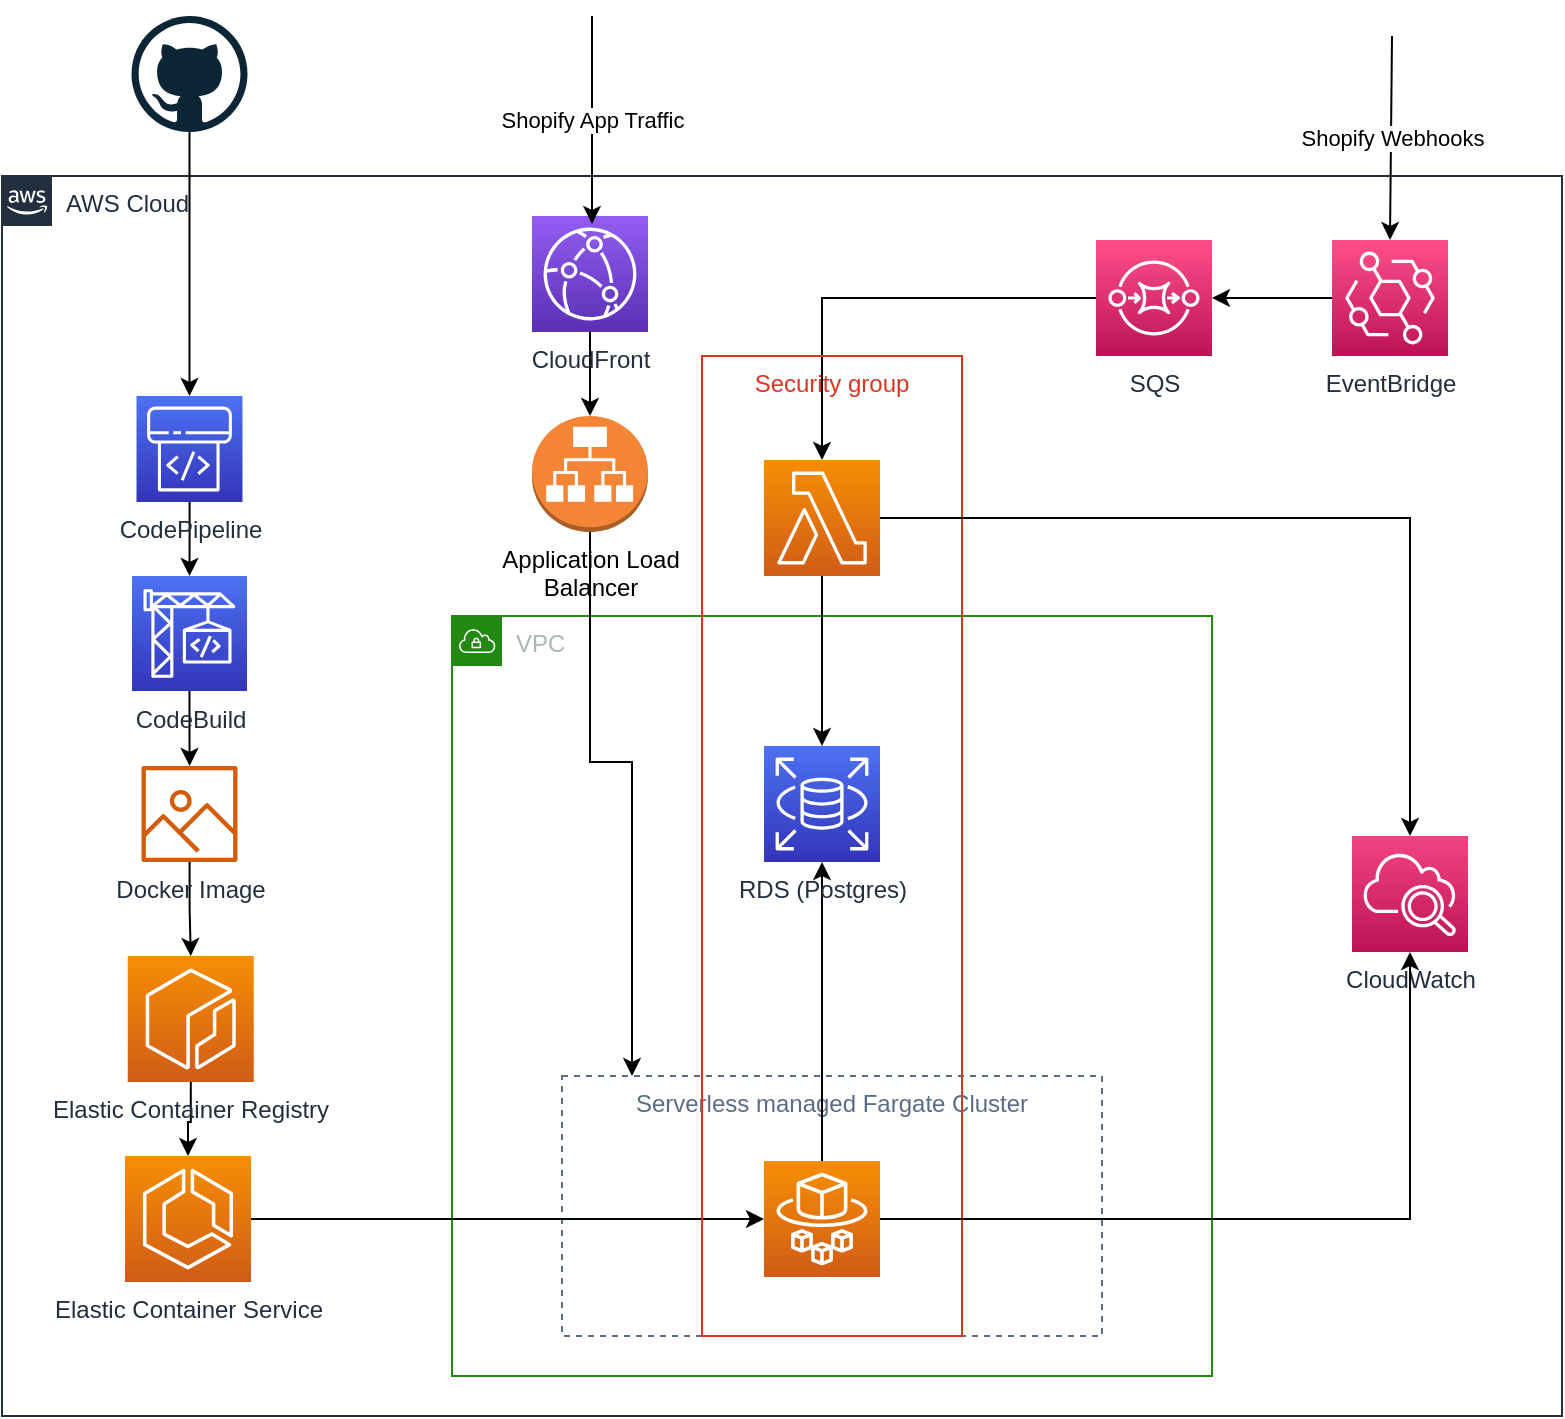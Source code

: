<mxfile version="17.2.3" type="github">
  <diagram id="B711Nq-13bUBLQg4mgnX" name="Page-1">
    <mxGraphModel dx="1702" dy="940" grid="1" gridSize="10" guides="1" tooltips="1" connect="1" arrows="1" fold="1" page="1" pageScale="1" pageWidth="850" pageHeight="1100" math="0" shadow="0">
      <root>
        <mxCell id="0" />
        <mxCell id="1" parent="0" />
        <mxCell id="UAA52gKVIJxElR5A9zgx-1" value="AWS Cloud" style="points=[[0,0],[0.25,0],[0.5,0],[0.75,0],[1,0],[1,0.25],[1,0.5],[1,0.75],[1,1],[0.75,1],[0.5,1],[0.25,1],[0,1],[0,0.75],[0,0.5],[0,0.25]];outlineConnect=0;gradientColor=none;html=1;whiteSpace=wrap;fontSize=12;fontStyle=0;container=1;pointerEvents=0;collapsible=0;recursiveResize=0;shape=mxgraph.aws4.group;grIcon=mxgraph.aws4.group_aws_cloud_alt;strokeColor=#232F3E;fillColor=none;verticalAlign=top;align=left;spacingLeft=30;fontColor=#232F3E;dashed=0;" vertex="1" parent="1">
          <mxGeometry x="35" y="90" width="780" height="620" as="geometry" />
        </mxCell>
        <mxCell id="UAA52gKVIJxElR5A9zgx-2" value="VPC" style="points=[[0,0],[0.25,0],[0.5,0],[0.75,0],[1,0],[1,0.25],[1,0.5],[1,0.75],[1,1],[0.75,1],[0.5,1],[0.25,1],[0,1],[0,0.75],[0,0.5],[0,0.25]];outlineConnect=0;gradientColor=none;html=1;whiteSpace=wrap;fontSize=12;fontStyle=0;container=1;pointerEvents=0;collapsible=0;recursiveResize=0;shape=mxgraph.aws4.group;grIcon=mxgraph.aws4.group_vpc;strokeColor=#248814;fillColor=none;verticalAlign=top;align=left;spacingLeft=30;fontColor=#AAB7B8;dashed=0;" vertex="1" parent="UAA52gKVIJxElR5A9zgx-1">
          <mxGeometry x="225" y="220" width="380" height="380" as="geometry" />
        </mxCell>
        <mxCell id="UAA52gKVIJxElR5A9zgx-5" value="Serverless managed Fargate Cluster" style="fillColor=none;strokeColor=#5A6C86;dashed=1;verticalAlign=top;fontStyle=0;fontColor=#5A6C86;" vertex="1" parent="UAA52gKVIJxElR5A9zgx-2">
          <mxGeometry x="55" y="230" width="270" height="130" as="geometry" />
        </mxCell>
        <mxCell id="UAA52gKVIJxElR5A9zgx-35" style="edgeStyle=orthogonalEdgeStyle;rounded=0;orthogonalLoop=1;jettySize=auto;html=1;entryX=0.5;entryY=0;entryDx=0;entryDy=0;entryPerimeter=0;" edge="1" parent="UAA52gKVIJxElR5A9zgx-1" source="UAA52gKVIJxElR5A9zgx-9" target="UAA52gKVIJxElR5A9zgx-10">
          <mxGeometry relative="1" as="geometry" />
        </mxCell>
        <mxCell id="UAA52gKVIJxElR5A9zgx-9" value="CodePipeline" style="sketch=0;points=[[0,0,0],[0.25,0,0],[0.5,0,0],[0.75,0,0],[1,0,0],[0,1,0],[0.25,1,0],[0.5,1,0],[0.75,1,0],[1,1,0],[0,0.25,0],[0,0.5,0],[0,0.75,0],[1,0.25,0],[1,0.5,0],[1,0.75,0]];outlineConnect=0;fontColor=#232F3E;gradientColor=#4D72F3;gradientDirection=north;fillColor=#3334B9;strokeColor=#ffffff;dashed=0;verticalLabelPosition=bottom;verticalAlign=top;align=center;html=1;fontSize=12;fontStyle=0;aspect=fixed;shape=mxgraph.aws4.resourceIcon;resIcon=mxgraph.aws4.codepipeline;" vertex="1" parent="UAA52gKVIJxElR5A9zgx-1">
          <mxGeometry x="67.25" y="110" width="53" height="53" as="geometry" />
        </mxCell>
        <mxCell id="UAA52gKVIJxElR5A9zgx-36" style="edgeStyle=orthogonalEdgeStyle;rounded=0;orthogonalLoop=1;jettySize=auto;html=1;" edge="1" parent="UAA52gKVIJxElR5A9zgx-1" source="UAA52gKVIJxElR5A9zgx-10" target="UAA52gKVIJxElR5A9zgx-13">
          <mxGeometry relative="1" as="geometry" />
        </mxCell>
        <mxCell id="UAA52gKVIJxElR5A9zgx-10" value="CodeBuild" style="sketch=0;points=[[0,0,0],[0.25,0,0],[0.5,0,0],[0.75,0,0],[1,0,0],[0,1,0],[0.25,1,0],[0.5,1,0],[0.75,1,0],[1,1,0],[0,0.25,0],[0,0.5,0],[0,0.75,0],[1,0.25,0],[1,0.5,0],[1,0.75,0]];outlineConnect=0;fontColor=#232F3E;gradientColor=#4D72F3;gradientDirection=north;fillColor=#3334B9;strokeColor=#ffffff;dashed=0;verticalLabelPosition=bottom;verticalAlign=top;align=center;html=1;fontSize=12;fontStyle=0;aspect=fixed;shape=mxgraph.aws4.resourceIcon;resIcon=mxgraph.aws4.codebuild;" vertex="1" parent="UAA52gKVIJxElR5A9zgx-1">
          <mxGeometry x="65" y="200" width="57.5" height="57.5" as="geometry" />
        </mxCell>
        <mxCell id="UAA52gKVIJxElR5A9zgx-38" style="edgeStyle=orthogonalEdgeStyle;rounded=0;orthogonalLoop=1;jettySize=auto;html=1;entryX=0.5;entryY=0;entryDx=0;entryDy=0;entryPerimeter=0;" edge="1" parent="UAA52gKVIJxElR5A9zgx-1" source="UAA52gKVIJxElR5A9zgx-11" target="UAA52gKVIJxElR5A9zgx-12">
          <mxGeometry relative="1" as="geometry" />
        </mxCell>
        <mxCell id="UAA52gKVIJxElR5A9zgx-11" value="Elastic Container Registry" style="sketch=0;points=[[0,0,0],[0.25,0,0],[0.5,0,0],[0.75,0,0],[1,0,0],[0,1,0],[0.25,1,0],[0.5,1,0],[0.75,1,0],[1,1,0],[0,0.25,0],[0,0.5,0],[0,0.75,0],[1,0.25,0],[1,0.5,0],[1,0.75,0]];outlineConnect=0;fontColor=#232F3E;gradientColor=#F78E04;gradientDirection=north;fillColor=#D05C17;strokeColor=#ffffff;dashed=0;verticalLabelPosition=bottom;verticalAlign=top;align=center;html=1;fontSize=12;fontStyle=0;aspect=fixed;shape=mxgraph.aws4.resourceIcon;resIcon=mxgraph.aws4.ecr;" vertex="1" parent="UAA52gKVIJxElR5A9zgx-1">
          <mxGeometry x="62.88" y="390" width="63" height="63" as="geometry" />
        </mxCell>
        <mxCell id="UAA52gKVIJxElR5A9zgx-39" style="edgeStyle=orthogonalEdgeStyle;rounded=0;orthogonalLoop=1;jettySize=auto;html=1;entryX=0;entryY=0.5;entryDx=0;entryDy=0;entryPerimeter=0;" edge="1" parent="UAA52gKVIJxElR5A9zgx-1" source="UAA52gKVIJxElR5A9zgx-12" target="UAA52gKVIJxElR5A9zgx-27">
          <mxGeometry relative="1" as="geometry" />
        </mxCell>
        <mxCell id="UAA52gKVIJxElR5A9zgx-12" value="Elastic Container Service" style="sketch=0;points=[[0,0,0],[0.25,0,0],[0.5,0,0],[0.75,0,0],[1,0,0],[0,1,0],[0.25,1,0],[0.5,1,0],[0.75,1,0],[1,1,0],[0,0.25,0],[0,0.5,0],[0,0.75,0],[1,0.25,0],[1,0.5,0],[1,0.75,0]];outlineConnect=0;fontColor=#232F3E;gradientColor=#F78E04;gradientDirection=north;fillColor=#D05C17;strokeColor=#ffffff;dashed=0;verticalLabelPosition=bottom;verticalAlign=top;align=center;html=1;fontSize=12;fontStyle=0;aspect=fixed;shape=mxgraph.aws4.resourceIcon;resIcon=mxgraph.aws4.ecs;" vertex="1" parent="UAA52gKVIJxElR5A9zgx-1">
          <mxGeometry x="61.5" y="490" width="63" height="63" as="geometry" />
        </mxCell>
        <mxCell id="UAA52gKVIJxElR5A9zgx-37" style="edgeStyle=orthogonalEdgeStyle;rounded=0;orthogonalLoop=1;jettySize=auto;html=1;" edge="1" parent="UAA52gKVIJxElR5A9zgx-1" source="UAA52gKVIJxElR5A9zgx-13" target="UAA52gKVIJxElR5A9zgx-11">
          <mxGeometry relative="1" as="geometry" />
        </mxCell>
        <mxCell id="UAA52gKVIJxElR5A9zgx-13" value="Docker Image" style="sketch=0;outlineConnect=0;fontColor=#232F3E;gradientColor=none;fillColor=#D45B07;strokeColor=none;dashed=0;verticalLabelPosition=bottom;verticalAlign=top;align=center;html=1;fontSize=12;fontStyle=0;aspect=fixed;pointerEvents=1;shape=mxgraph.aws4.container_registry_image;" vertex="1" parent="UAA52gKVIJxElR5A9zgx-1">
          <mxGeometry x="69.75" y="295" width="48" height="48" as="geometry" />
        </mxCell>
        <mxCell id="UAA52gKVIJxElR5A9zgx-22" style="edgeStyle=orthogonalEdgeStyle;rounded=0;orthogonalLoop=1;jettySize=auto;html=1;" edge="1" parent="UAA52gKVIJxElR5A9zgx-1" source="UAA52gKVIJxElR5A9zgx-14" target="UAA52gKVIJxElR5A9zgx-15">
          <mxGeometry relative="1" as="geometry" />
        </mxCell>
        <mxCell id="UAA52gKVIJxElR5A9zgx-14" value="EventBridge" style="sketch=0;points=[[0,0,0],[0.25,0,0],[0.5,0,0],[0.75,0,0],[1,0,0],[0,1,0],[0.25,1,0],[0.5,1,0],[0.75,1,0],[1,1,0],[0,0.25,0],[0,0.5,0],[0,0.75,0],[1,0.25,0],[1,0.5,0],[1,0.75,0]];outlineConnect=0;fontColor=#232F3E;gradientColor=#FF4F8B;gradientDirection=north;fillColor=#BC1356;strokeColor=#ffffff;dashed=0;verticalLabelPosition=bottom;verticalAlign=top;align=center;html=1;fontSize=12;fontStyle=0;aspect=fixed;shape=mxgraph.aws4.resourceIcon;resIcon=mxgraph.aws4.eventbridge;" vertex="1" parent="UAA52gKVIJxElR5A9zgx-1">
          <mxGeometry x="665" y="32" width="58" height="58" as="geometry" />
        </mxCell>
        <mxCell id="UAA52gKVIJxElR5A9zgx-30" style="edgeStyle=orthogonalEdgeStyle;rounded=0;orthogonalLoop=1;jettySize=auto;html=1;entryX=0.5;entryY=0;entryDx=0;entryDy=0;entryPerimeter=0;" edge="1" parent="UAA52gKVIJxElR5A9zgx-1" source="UAA52gKVIJxElR5A9zgx-15" target="UAA52gKVIJxElR5A9zgx-29">
          <mxGeometry relative="1" as="geometry" />
        </mxCell>
        <mxCell id="UAA52gKVIJxElR5A9zgx-15" value="SQS" style="sketch=0;points=[[0,0,0],[0.25,0,0],[0.5,0,0],[0.75,0,0],[1,0,0],[0,1,0],[0.25,1,0],[0.5,1,0],[0.75,1,0],[1,1,0],[0,0.25,0],[0,0.5,0],[0,0.75,0],[1,0.25,0],[1,0.5,0],[1,0.75,0]];outlineConnect=0;fontColor=#232F3E;gradientColor=#FF4F8B;gradientDirection=north;fillColor=#BC1356;strokeColor=#ffffff;dashed=0;verticalLabelPosition=bottom;verticalAlign=top;align=center;html=1;fontSize=12;fontStyle=0;aspect=fixed;shape=mxgraph.aws4.resourceIcon;resIcon=mxgraph.aws4.sqs;" vertex="1" parent="UAA52gKVIJxElR5A9zgx-1">
          <mxGeometry x="547" y="32" width="58" height="58" as="geometry" />
        </mxCell>
        <mxCell id="UAA52gKVIJxElR5A9zgx-17" value="CloudWatch" style="sketch=0;points=[[0,0,0],[0.25,0,0],[0.5,0,0],[0.75,0,0],[1,0,0],[0,1,0],[0.25,1,0],[0.5,1,0],[0.75,1,0],[1,1,0],[0,0.25,0],[0,0.5,0],[0,0.75,0],[1,0.25,0],[1,0.5,0],[1,0.75,0]];points=[[0,0,0],[0.25,0,0],[0.5,0,0],[0.75,0,0],[1,0,0],[0,1,0],[0.25,1,0],[0.5,1,0],[0.75,1,0],[1,1,0],[0,0.25,0],[0,0.5,0],[0,0.75,0],[1,0.25,0],[1,0.5,0],[1,0.75,0]];outlineConnect=0;fontColor=#232F3E;gradientColor=#F34482;gradientDirection=north;fillColor=#BC1356;strokeColor=#ffffff;dashed=0;verticalLabelPosition=bottom;verticalAlign=top;align=center;html=1;fontSize=12;fontStyle=0;aspect=fixed;shape=mxgraph.aws4.resourceIcon;resIcon=mxgraph.aws4.cloudwatch_2;" vertex="1" parent="UAA52gKVIJxElR5A9zgx-1">
          <mxGeometry x="675" y="330" width="58" height="58" as="geometry" />
        </mxCell>
        <mxCell id="UAA52gKVIJxElR5A9zgx-26" value="Security group" style="fillColor=none;strokeColor=#DD3522;verticalAlign=top;fontStyle=0;fontColor=#DD3522;" vertex="1" parent="UAA52gKVIJxElR5A9zgx-1">
          <mxGeometry x="350" y="90" width="130" height="490" as="geometry" />
        </mxCell>
        <mxCell id="UAA52gKVIJxElR5A9zgx-34" style="edgeStyle=orthogonalEdgeStyle;rounded=0;orthogonalLoop=1;jettySize=auto;html=1;" edge="1" parent="UAA52gKVIJxElR5A9zgx-1" source="UAA52gKVIJxElR5A9zgx-27" target="UAA52gKVIJxElR5A9zgx-17">
          <mxGeometry relative="1" as="geometry" />
        </mxCell>
        <mxCell id="UAA52gKVIJxElR5A9zgx-46" style="edgeStyle=orthogonalEdgeStyle;rounded=0;orthogonalLoop=1;jettySize=auto;html=1;" edge="1" parent="UAA52gKVIJxElR5A9zgx-1" source="UAA52gKVIJxElR5A9zgx-27" target="UAA52gKVIJxElR5A9zgx-28">
          <mxGeometry relative="1" as="geometry" />
        </mxCell>
        <mxCell id="UAA52gKVIJxElR5A9zgx-27" value="" style="sketch=0;points=[[0,0,0],[0.25,0,0],[0.5,0,0],[0.75,0,0],[1,0,0],[0,1,0],[0.25,1,0],[0.5,1,0],[0.75,1,0],[1,1,0],[0,0.25,0],[0,0.5,0],[0,0.75,0],[1,0.25,0],[1,0.5,0],[1,0.75,0]];outlineConnect=0;fontColor=#232F3E;gradientColor=#F78E04;gradientDirection=north;fillColor=#D05C17;strokeColor=#ffffff;dashed=0;verticalLabelPosition=bottom;verticalAlign=top;align=center;html=1;fontSize=12;fontStyle=0;aspect=fixed;shape=mxgraph.aws4.resourceIcon;resIcon=mxgraph.aws4.fargate;" vertex="1" parent="UAA52gKVIJxElR5A9zgx-1">
          <mxGeometry x="381" y="492.5" width="58" height="58" as="geometry" />
        </mxCell>
        <mxCell id="UAA52gKVIJxElR5A9zgx-28" value="RDS (Postgres)" style="sketch=0;points=[[0,0,0],[0.25,0,0],[0.5,0,0],[0.75,0,0],[1,0,0],[0,1,0],[0.25,1,0],[0.5,1,0],[0.75,1,0],[1,1,0],[0,0.25,0],[0,0.5,0],[0,0.75,0],[1,0.25,0],[1,0.5,0],[1,0.75,0]];outlineConnect=0;fontColor=#232F3E;gradientColor=#4D72F3;gradientDirection=north;fillColor=#3334B9;strokeColor=#ffffff;dashed=0;verticalLabelPosition=bottom;verticalAlign=top;align=center;html=1;fontSize=12;fontStyle=0;aspect=fixed;shape=mxgraph.aws4.resourceIcon;resIcon=mxgraph.aws4.rds;" vertex="1" parent="UAA52gKVIJxElR5A9zgx-1">
          <mxGeometry x="381" y="285" width="58" height="58" as="geometry" />
        </mxCell>
        <mxCell id="UAA52gKVIJxElR5A9zgx-31" style="edgeStyle=orthogonalEdgeStyle;rounded=0;orthogonalLoop=1;jettySize=auto;html=1;entryX=0.5;entryY=0;entryDx=0;entryDy=0;entryPerimeter=0;" edge="1" parent="UAA52gKVIJxElR5A9zgx-1" source="UAA52gKVIJxElR5A9zgx-29" target="UAA52gKVIJxElR5A9zgx-28">
          <mxGeometry relative="1" as="geometry" />
        </mxCell>
        <mxCell id="UAA52gKVIJxElR5A9zgx-33" style="edgeStyle=orthogonalEdgeStyle;rounded=0;orthogonalLoop=1;jettySize=auto;html=1;exitX=1;exitY=0.5;exitDx=0;exitDy=0;exitPerimeter=0;" edge="1" parent="UAA52gKVIJxElR5A9zgx-1" source="UAA52gKVIJxElR5A9zgx-29" target="UAA52gKVIJxElR5A9zgx-17">
          <mxGeometry relative="1" as="geometry" />
        </mxCell>
        <mxCell id="UAA52gKVIJxElR5A9zgx-29" value="" style="sketch=0;points=[[0,0,0],[0.25,0,0],[0.5,0,0],[0.75,0,0],[1,0,0],[0,1,0],[0.25,1,0],[0.5,1,0],[0.75,1,0],[1,1,0],[0,0.25,0],[0,0.5,0],[0,0.75,0],[1,0.25,0],[1,0.5,0],[1,0.75,0]];outlineConnect=0;fontColor=#232F3E;gradientColor=#F78E04;gradientDirection=north;fillColor=#D05C17;strokeColor=#ffffff;dashed=0;verticalLabelPosition=bottom;verticalAlign=top;align=center;html=1;fontSize=12;fontStyle=0;aspect=fixed;shape=mxgraph.aws4.resourceIcon;resIcon=mxgraph.aws4.lambda;" vertex="1" parent="UAA52gKVIJxElR5A9zgx-1">
          <mxGeometry x="381" y="142" width="58" height="58" as="geometry" />
        </mxCell>
        <mxCell id="UAA52gKVIJxElR5A9zgx-43" style="edgeStyle=orthogonalEdgeStyle;rounded=0;orthogonalLoop=1;jettySize=auto;html=1;" edge="1" parent="UAA52gKVIJxElR5A9zgx-1" source="UAA52gKVIJxElR5A9zgx-41" target="UAA52gKVIJxElR5A9zgx-5">
          <mxGeometry relative="1" as="geometry">
            <Array as="points">
              <mxPoint x="294" y="293" />
              <mxPoint x="315" y="293" />
            </Array>
          </mxGeometry>
        </mxCell>
        <mxCell id="UAA52gKVIJxElR5A9zgx-41" value="Application Load&lt;br&gt;Balancer" style="outlineConnect=0;dashed=0;verticalLabelPosition=bottom;verticalAlign=top;align=center;html=1;shape=mxgraph.aws3.application_load_balancer;fillColor=#F58536;gradientColor=none;" vertex="1" parent="UAA52gKVIJxElR5A9zgx-1">
          <mxGeometry x="265" y="120" width="58" height="58" as="geometry" />
        </mxCell>
        <mxCell id="UAA52gKVIJxElR5A9zgx-50" style="edgeStyle=orthogonalEdgeStyle;rounded=0;orthogonalLoop=1;jettySize=auto;html=1;entryX=0.5;entryY=0;entryDx=0;entryDy=0;entryPerimeter=0;" edge="1" parent="UAA52gKVIJxElR5A9zgx-1" source="UAA52gKVIJxElR5A9zgx-47" target="UAA52gKVIJxElR5A9zgx-41">
          <mxGeometry relative="1" as="geometry" />
        </mxCell>
        <mxCell id="UAA52gKVIJxElR5A9zgx-47" value="CloudFront" style="sketch=0;points=[[0,0,0],[0.25,0,0],[0.5,0,0],[0.75,0,0],[1,0,0],[0,1,0],[0.25,1,0],[0.5,1,0],[0.75,1,0],[1,1,0],[0,0.25,0],[0,0.5,0],[0,0.75,0],[1,0.25,0],[1,0.5,0],[1,0.75,0]];outlineConnect=0;fontColor=#232F3E;gradientColor=#945DF2;gradientDirection=north;fillColor=#5A30B5;strokeColor=#ffffff;dashed=0;verticalLabelPosition=bottom;verticalAlign=top;align=center;html=1;fontSize=12;fontStyle=0;aspect=fixed;shape=mxgraph.aws4.resourceIcon;resIcon=mxgraph.aws4.cloudfront;" vertex="1" parent="UAA52gKVIJxElR5A9zgx-1">
          <mxGeometry x="265" y="20" width="58" height="58" as="geometry" />
        </mxCell>
        <mxCell id="UAA52gKVIJxElR5A9zgx-40" style="edgeStyle=orthogonalEdgeStyle;rounded=0;orthogonalLoop=1;jettySize=auto;html=1;entryX=0.5;entryY=0;entryDx=0;entryDy=0;entryPerimeter=0;" edge="1" parent="1" source="UAA52gKVIJxElR5A9zgx-8" target="UAA52gKVIJxElR5A9zgx-9">
          <mxGeometry relative="1" as="geometry" />
        </mxCell>
        <mxCell id="UAA52gKVIJxElR5A9zgx-8" value="" style="dashed=0;outlineConnect=0;html=1;align=center;labelPosition=center;verticalLabelPosition=bottom;verticalAlign=top;shape=mxgraph.weblogos.github" vertex="1" parent="1">
          <mxGeometry x="99.75" y="10" width="58" height="58" as="geometry" />
        </mxCell>
        <mxCell id="UAA52gKVIJxElR5A9zgx-21" value="Shopify Webhooks" style="endArrow=classic;html=1;rounded=0;entryX=0.5;entryY=0;entryDx=0;entryDy=0;entryPerimeter=0;" edge="1" parent="1" target="UAA52gKVIJxElR5A9zgx-14">
          <mxGeometry width="50" height="50" relative="1" as="geometry">
            <mxPoint x="730" y="20" as="sourcePoint" />
            <mxPoint x="750" y="100" as="targetPoint" />
          </mxGeometry>
        </mxCell>
        <mxCell id="UAA52gKVIJxElR5A9zgx-49" value="Shopify App Traffic" style="endArrow=classic;html=1;rounded=0;entryX=0.5;entryY=0;entryDx=0;entryDy=0;entryPerimeter=0;" edge="1" parent="1">
          <mxGeometry width="50" height="50" relative="1" as="geometry">
            <mxPoint x="330" y="10" as="sourcePoint" />
            <mxPoint x="330" y="114" as="targetPoint" />
          </mxGeometry>
        </mxCell>
      </root>
    </mxGraphModel>
  </diagram>
</mxfile>
